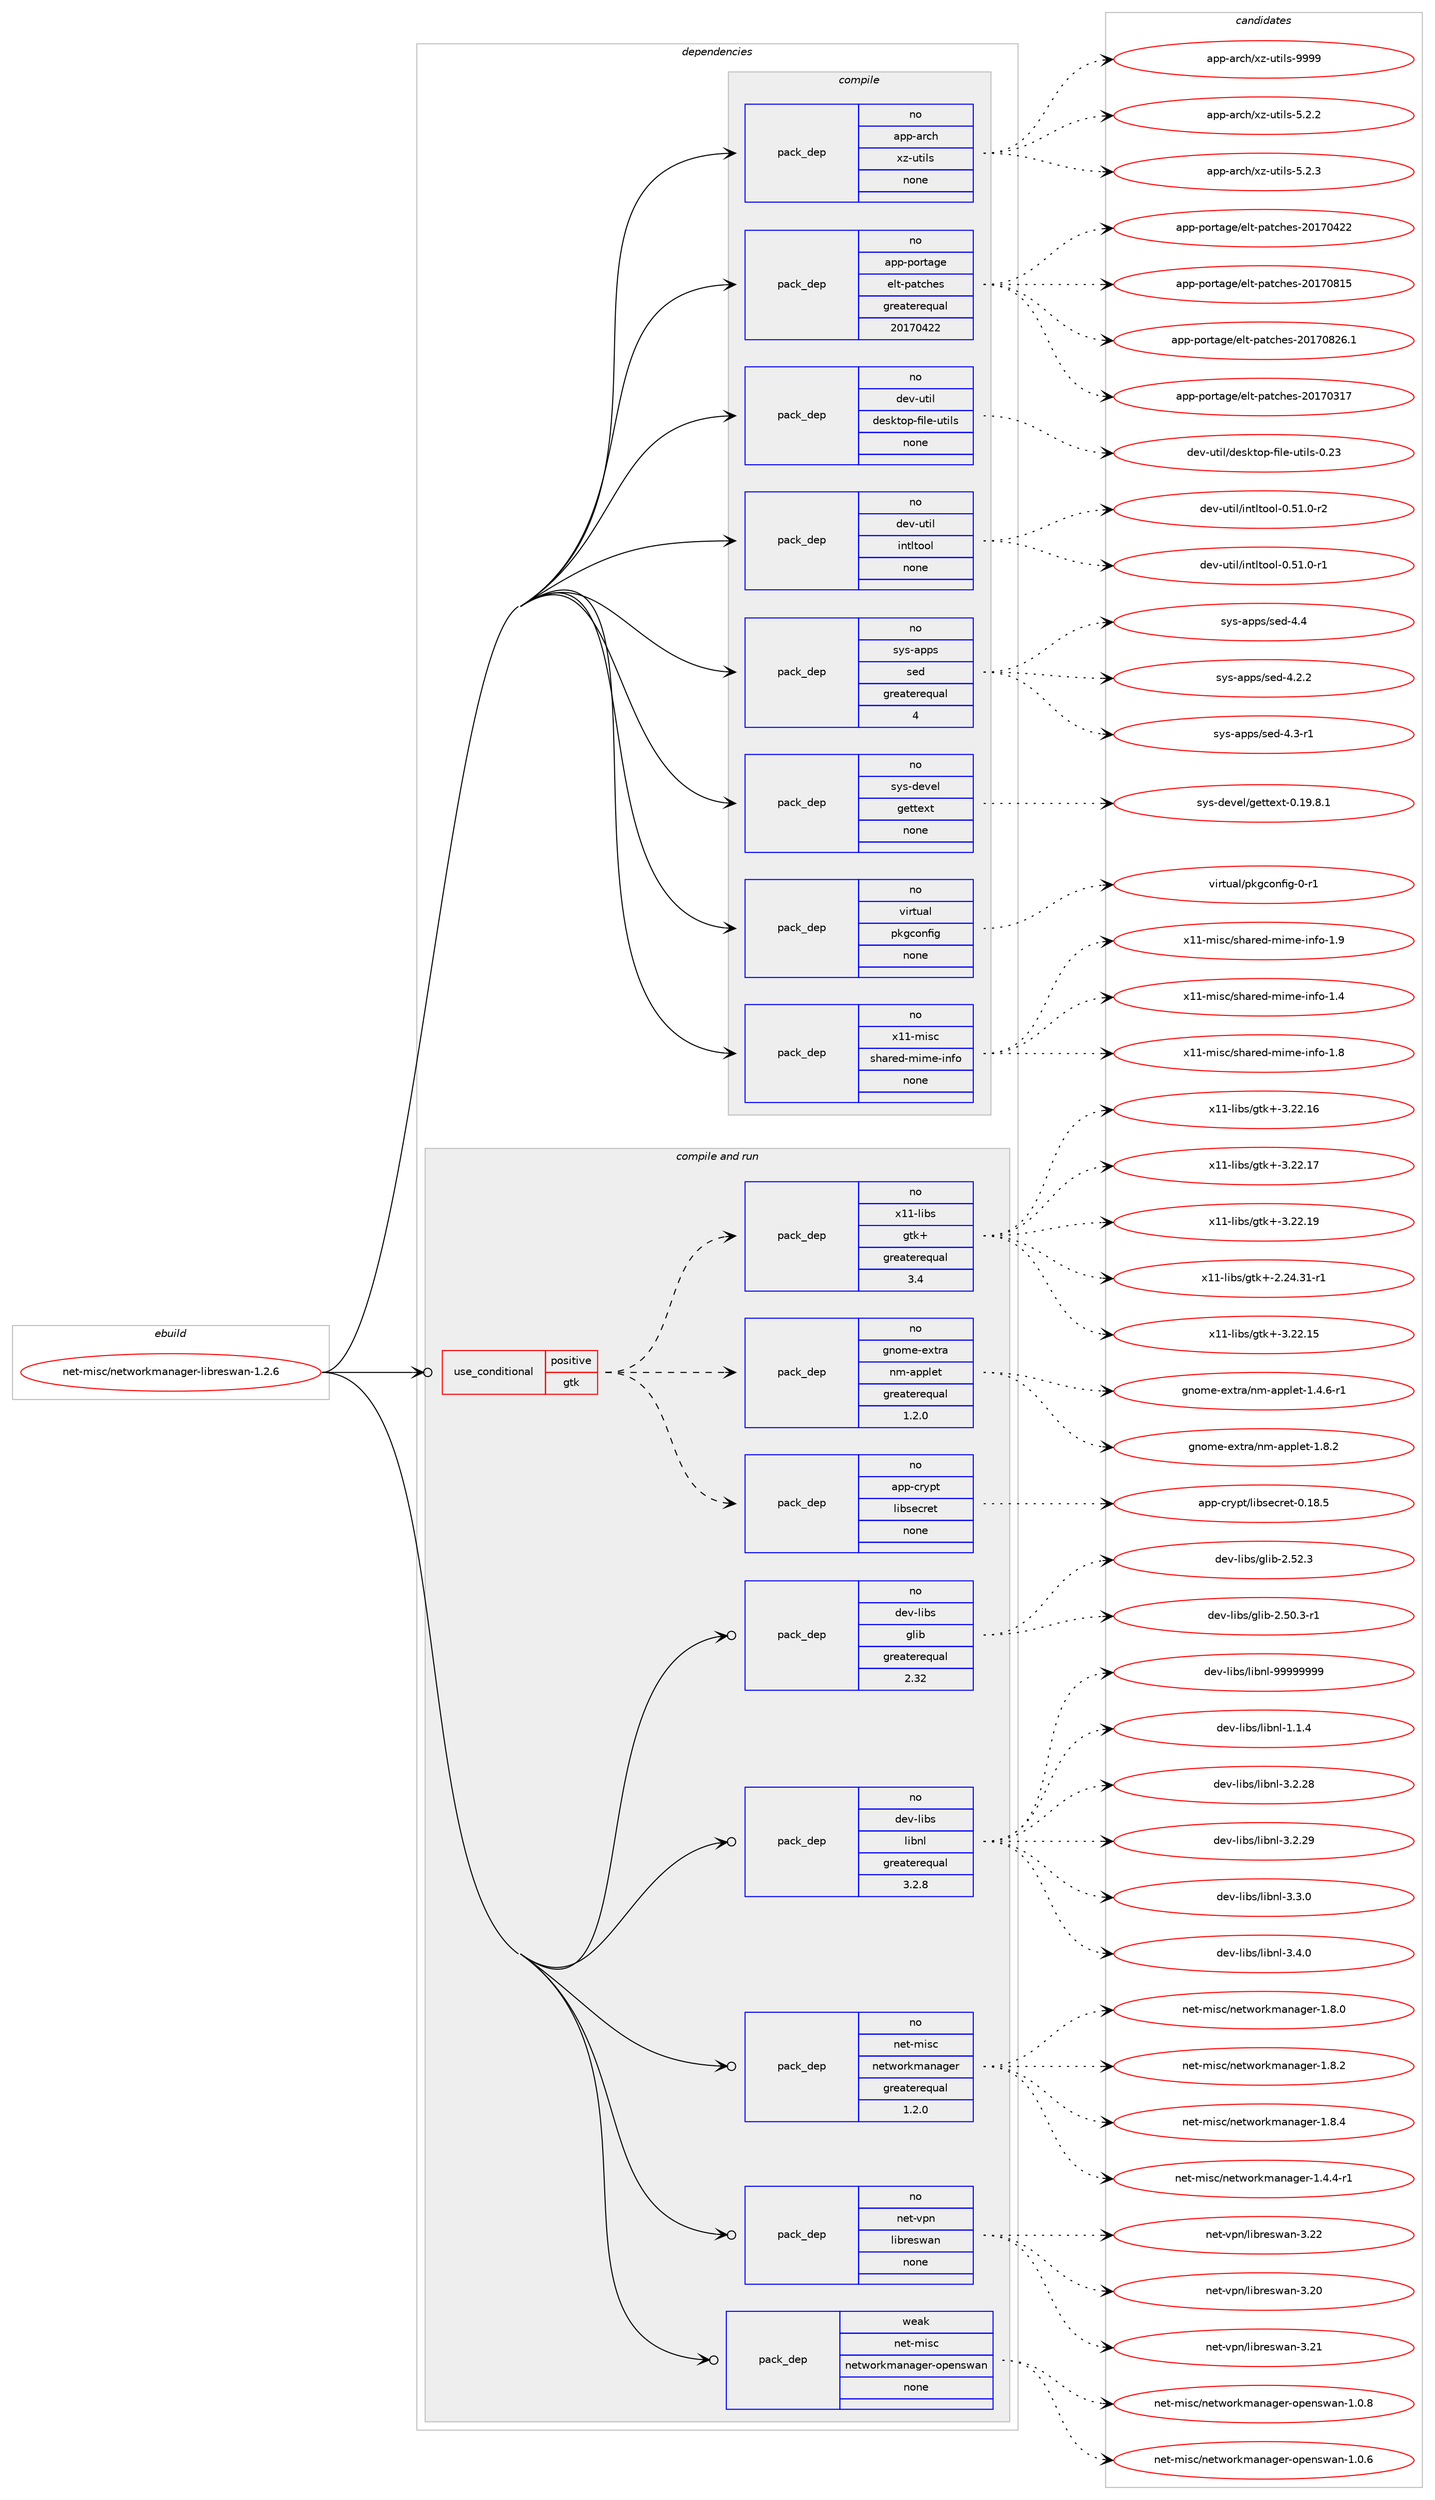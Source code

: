 digraph prolog {

# *************
# Graph options
# *************

newrank=true;
concentrate=true;
compound=true;
graph [rankdir=LR,fontname=Helvetica,fontsize=10,ranksep=1.5];#, ranksep=2.5, nodesep=0.2];
edge  [arrowhead=vee];
node  [fontname=Helvetica,fontsize=10];

# **********
# The ebuild
# **********

subgraph cluster_leftcol {
color=gray;
rank=same;
label=<<i>ebuild</i>>;
id [label="net-misc/networkmanager-libreswan-1.2.6", color=red, width=4, href="../net-misc/networkmanager-libreswan-1.2.6.svg"];
}

# ****************
# The dependencies
# ****************

subgraph cluster_midcol {
color=gray;
label=<<i>dependencies</i>>;
subgraph cluster_compile {
fillcolor="#eeeeee";
style=filled;
label=<<i>compile</i>>;
subgraph pack314861 {
dependency428169 [label=<<TABLE BORDER="0" CELLBORDER="1" CELLSPACING="0" CELLPADDING="4" WIDTH="220"><TR><TD ROWSPAN="6" CELLPADDING="30">pack_dep</TD></TR><TR><TD WIDTH="110">no</TD></TR><TR><TD>app-arch</TD></TR><TR><TD>xz-utils</TD></TR><TR><TD>none</TD></TR><TR><TD></TD></TR></TABLE>>, shape=none, color=blue];
}
id:e -> dependency428169:w [weight=20,style="solid",arrowhead="vee"];
subgraph pack314862 {
dependency428170 [label=<<TABLE BORDER="0" CELLBORDER="1" CELLSPACING="0" CELLPADDING="4" WIDTH="220"><TR><TD ROWSPAN="6" CELLPADDING="30">pack_dep</TD></TR><TR><TD WIDTH="110">no</TD></TR><TR><TD>app-portage</TD></TR><TR><TD>elt-patches</TD></TR><TR><TD>greaterequal</TD></TR><TR><TD>20170422</TD></TR></TABLE>>, shape=none, color=blue];
}
id:e -> dependency428170:w [weight=20,style="solid",arrowhead="vee"];
subgraph pack314863 {
dependency428171 [label=<<TABLE BORDER="0" CELLBORDER="1" CELLSPACING="0" CELLPADDING="4" WIDTH="220"><TR><TD ROWSPAN="6" CELLPADDING="30">pack_dep</TD></TR><TR><TD WIDTH="110">no</TD></TR><TR><TD>dev-util</TD></TR><TR><TD>desktop-file-utils</TD></TR><TR><TD>none</TD></TR><TR><TD></TD></TR></TABLE>>, shape=none, color=blue];
}
id:e -> dependency428171:w [weight=20,style="solid",arrowhead="vee"];
subgraph pack314864 {
dependency428172 [label=<<TABLE BORDER="0" CELLBORDER="1" CELLSPACING="0" CELLPADDING="4" WIDTH="220"><TR><TD ROWSPAN="6" CELLPADDING="30">pack_dep</TD></TR><TR><TD WIDTH="110">no</TD></TR><TR><TD>dev-util</TD></TR><TR><TD>intltool</TD></TR><TR><TD>none</TD></TR><TR><TD></TD></TR></TABLE>>, shape=none, color=blue];
}
id:e -> dependency428172:w [weight=20,style="solid",arrowhead="vee"];
subgraph pack314865 {
dependency428173 [label=<<TABLE BORDER="0" CELLBORDER="1" CELLSPACING="0" CELLPADDING="4" WIDTH="220"><TR><TD ROWSPAN="6" CELLPADDING="30">pack_dep</TD></TR><TR><TD WIDTH="110">no</TD></TR><TR><TD>sys-apps</TD></TR><TR><TD>sed</TD></TR><TR><TD>greaterequal</TD></TR><TR><TD>4</TD></TR></TABLE>>, shape=none, color=blue];
}
id:e -> dependency428173:w [weight=20,style="solid",arrowhead="vee"];
subgraph pack314866 {
dependency428174 [label=<<TABLE BORDER="0" CELLBORDER="1" CELLSPACING="0" CELLPADDING="4" WIDTH="220"><TR><TD ROWSPAN="6" CELLPADDING="30">pack_dep</TD></TR><TR><TD WIDTH="110">no</TD></TR><TR><TD>sys-devel</TD></TR><TR><TD>gettext</TD></TR><TR><TD>none</TD></TR><TR><TD></TD></TR></TABLE>>, shape=none, color=blue];
}
id:e -> dependency428174:w [weight=20,style="solid",arrowhead="vee"];
subgraph pack314867 {
dependency428175 [label=<<TABLE BORDER="0" CELLBORDER="1" CELLSPACING="0" CELLPADDING="4" WIDTH="220"><TR><TD ROWSPAN="6" CELLPADDING="30">pack_dep</TD></TR><TR><TD WIDTH="110">no</TD></TR><TR><TD>virtual</TD></TR><TR><TD>pkgconfig</TD></TR><TR><TD>none</TD></TR><TR><TD></TD></TR></TABLE>>, shape=none, color=blue];
}
id:e -> dependency428175:w [weight=20,style="solid",arrowhead="vee"];
subgraph pack314868 {
dependency428176 [label=<<TABLE BORDER="0" CELLBORDER="1" CELLSPACING="0" CELLPADDING="4" WIDTH="220"><TR><TD ROWSPAN="6" CELLPADDING="30">pack_dep</TD></TR><TR><TD WIDTH="110">no</TD></TR><TR><TD>x11-misc</TD></TR><TR><TD>shared-mime-info</TD></TR><TR><TD>none</TD></TR><TR><TD></TD></TR></TABLE>>, shape=none, color=blue];
}
id:e -> dependency428176:w [weight=20,style="solid",arrowhead="vee"];
}
subgraph cluster_compileandrun {
fillcolor="#eeeeee";
style=filled;
label=<<i>compile and run</i>>;
subgraph cond106016 {
dependency428177 [label=<<TABLE BORDER="0" CELLBORDER="1" CELLSPACING="0" CELLPADDING="4"><TR><TD ROWSPAN="3" CELLPADDING="10">use_conditional</TD></TR><TR><TD>positive</TD></TR><TR><TD>gtk</TD></TR></TABLE>>, shape=none, color=red];
subgraph pack314869 {
dependency428178 [label=<<TABLE BORDER="0" CELLBORDER="1" CELLSPACING="0" CELLPADDING="4" WIDTH="220"><TR><TD ROWSPAN="6" CELLPADDING="30">pack_dep</TD></TR><TR><TD WIDTH="110">no</TD></TR><TR><TD>app-crypt</TD></TR><TR><TD>libsecret</TD></TR><TR><TD>none</TD></TR><TR><TD></TD></TR></TABLE>>, shape=none, color=blue];
}
dependency428177:e -> dependency428178:w [weight=20,style="dashed",arrowhead="vee"];
subgraph pack314870 {
dependency428179 [label=<<TABLE BORDER="0" CELLBORDER="1" CELLSPACING="0" CELLPADDING="4" WIDTH="220"><TR><TD ROWSPAN="6" CELLPADDING="30">pack_dep</TD></TR><TR><TD WIDTH="110">no</TD></TR><TR><TD>gnome-extra</TD></TR><TR><TD>nm-applet</TD></TR><TR><TD>greaterequal</TD></TR><TR><TD>1.2.0</TD></TR></TABLE>>, shape=none, color=blue];
}
dependency428177:e -> dependency428179:w [weight=20,style="dashed",arrowhead="vee"];
subgraph pack314871 {
dependency428180 [label=<<TABLE BORDER="0" CELLBORDER="1" CELLSPACING="0" CELLPADDING="4" WIDTH="220"><TR><TD ROWSPAN="6" CELLPADDING="30">pack_dep</TD></TR><TR><TD WIDTH="110">no</TD></TR><TR><TD>x11-libs</TD></TR><TR><TD>gtk+</TD></TR><TR><TD>greaterequal</TD></TR><TR><TD>3.4</TD></TR></TABLE>>, shape=none, color=blue];
}
dependency428177:e -> dependency428180:w [weight=20,style="dashed",arrowhead="vee"];
}
id:e -> dependency428177:w [weight=20,style="solid",arrowhead="odotvee"];
subgraph pack314872 {
dependency428181 [label=<<TABLE BORDER="0" CELLBORDER="1" CELLSPACING="0" CELLPADDING="4" WIDTH="220"><TR><TD ROWSPAN="6" CELLPADDING="30">pack_dep</TD></TR><TR><TD WIDTH="110">no</TD></TR><TR><TD>dev-libs</TD></TR><TR><TD>glib</TD></TR><TR><TD>greaterequal</TD></TR><TR><TD>2.32</TD></TR></TABLE>>, shape=none, color=blue];
}
id:e -> dependency428181:w [weight=20,style="solid",arrowhead="odotvee"];
subgraph pack314873 {
dependency428182 [label=<<TABLE BORDER="0" CELLBORDER="1" CELLSPACING="0" CELLPADDING="4" WIDTH="220"><TR><TD ROWSPAN="6" CELLPADDING="30">pack_dep</TD></TR><TR><TD WIDTH="110">no</TD></TR><TR><TD>dev-libs</TD></TR><TR><TD>libnl</TD></TR><TR><TD>greaterequal</TD></TR><TR><TD>3.2.8</TD></TR></TABLE>>, shape=none, color=blue];
}
id:e -> dependency428182:w [weight=20,style="solid",arrowhead="odotvee"];
subgraph pack314874 {
dependency428183 [label=<<TABLE BORDER="0" CELLBORDER="1" CELLSPACING="0" CELLPADDING="4" WIDTH="220"><TR><TD ROWSPAN="6" CELLPADDING="30">pack_dep</TD></TR><TR><TD WIDTH="110">no</TD></TR><TR><TD>net-misc</TD></TR><TR><TD>networkmanager</TD></TR><TR><TD>greaterequal</TD></TR><TR><TD>1.2.0</TD></TR></TABLE>>, shape=none, color=blue];
}
id:e -> dependency428183:w [weight=20,style="solid",arrowhead="odotvee"];
subgraph pack314875 {
dependency428184 [label=<<TABLE BORDER="0" CELLBORDER="1" CELLSPACING="0" CELLPADDING="4" WIDTH="220"><TR><TD ROWSPAN="6" CELLPADDING="30">pack_dep</TD></TR><TR><TD WIDTH="110">no</TD></TR><TR><TD>net-vpn</TD></TR><TR><TD>libreswan</TD></TR><TR><TD>none</TD></TR><TR><TD></TD></TR></TABLE>>, shape=none, color=blue];
}
id:e -> dependency428184:w [weight=20,style="solid",arrowhead="odotvee"];
subgraph pack314876 {
dependency428185 [label=<<TABLE BORDER="0" CELLBORDER="1" CELLSPACING="0" CELLPADDING="4" WIDTH="220"><TR><TD ROWSPAN="6" CELLPADDING="30">pack_dep</TD></TR><TR><TD WIDTH="110">weak</TD></TR><TR><TD>net-misc</TD></TR><TR><TD>networkmanager-openswan</TD></TR><TR><TD>none</TD></TR><TR><TD></TD></TR></TABLE>>, shape=none, color=blue];
}
id:e -> dependency428185:w [weight=20,style="solid",arrowhead="odotvee"];
}
subgraph cluster_run {
fillcolor="#eeeeee";
style=filled;
label=<<i>run</i>>;
}
}

# **************
# The candidates
# **************

subgraph cluster_choices {
rank=same;
color=gray;
label=<<i>candidates</i>>;

subgraph choice314861 {
color=black;
nodesep=1;
choice971121124597114991044712012245117116105108115455346504650 [label="app-arch/xz-utils-5.2.2", color=red, width=4,href="../app-arch/xz-utils-5.2.2.svg"];
choice971121124597114991044712012245117116105108115455346504651 [label="app-arch/xz-utils-5.2.3", color=red, width=4,href="../app-arch/xz-utils-5.2.3.svg"];
choice9711211245971149910447120122451171161051081154557575757 [label="app-arch/xz-utils-9999", color=red, width=4,href="../app-arch/xz-utils-9999.svg"];
dependency428169:e -> choice971121124597114991044712012245117116105108115455346504650:w [style=dotted,weight="100"];
dependency428169:e -> choice971121124597114991044712012245117116105108115455346504651:w [style=dotted,weight="100"];
dependency428169:e -> choice9711211245971149910447120122451171161051081154557575757:w [style=dotted,weight="100"];
}
subgraph choice314862 {
color=black;
nodesep=1;
choice97112112451121111141169710310147101108116451129711699104101115455048495548514955 [label="app-portage/elt-patches-20170317", color=red, width=4,href="../app-portage/elt-patches-20170317.svg"];
choice97112112451121111141169710310147101108116451129711699104101115455048495548525050 [label="app-portage/elt-patches-20170422", color=red, width=4,href="../app-portage/elt-patches-20170422.svg"];
choice97112112451121111141169710310147101108116451129711699104101115455048495548564953 [label="app-portage/elt-patches-20170815", color=red, width=4,href="../app-portage/elt-patches-20170815.svg"];
choice971121124511211111411697103101471011081164511297116991041011154550484955485650544649 [label="app-portage/elt-patches-20170826.1", color=red, width=4,href="../app-portage/elt-patches-20170826.1.svg"];
dependency428170:e -> choice97112112451121111141169710310147101108116451129711699104101115455048495548514955:w [style=dotted,weight="100"];
dependency428170:e -> choice97112112451121111141169710310147101108116451129711699104101115455048495548525050:w [style=dotted,weight="100"];
dependency428170:e -> choice97112112451121111141169710310147101108116451129711699104101115455048495548564953:w [style=dotted,weight="100"];
dependency428170:e -> choice971121124511211111411697103101471011081164511297116991041011154550484955485650544649:w [style=dotted,weight="100"];
}
subgraph choice314863 {
color=black;
nodesep=1;
choice100101118451171161051084710010111510711611111245102105108101451171161051081154548465051 [label="dev-util/desktop-file-utils-0.23", color=red, width=4,href="../dev-util/desktop-file-utils-0.23.svg"];
dependency428171:e -> choice100101118451171161051084710010111510711611111245102105108101451171161051081154548465051:w [style=dotted,weight="100"];
}
subgraph choice314864 {
color=black;
nodesep=1;
choice1001011184511711610510847105110116108116111111108454846534946484511449 [label="dev-util/intltool-0.51.0-r1", color=red, width=4,href="../dev-util/intltool-0.51.0-r1.svg"];
choice1001011184511711610510847105110116108116111111108454846534946484511450 [label="dev-util/intltool-0.51.0-r2", color=red, width=4,href="../dev-util/intltool-0.51.0-r2.svg"];
dependency428172:e -> choice1001011184511711610510847105110116108116111111108454846534946484511449:w [style=dotted,weight="100"];
dependency428172:e -> choice1001011184511711610510847105110116108116111111108454846534946484511450:w [style=dotted,weight="100"];
}
subgraph choice314865 {
color=black;
nodesep=1;
choice115121115459711211211547115101100455246504650 [label="sys-apps/sed-4.2.2", color=red, width=4,href="../sys-apps/sed-4.2.2.svg"];
choice115121115459711211211547115101100455246514511449 [label="sys-apps/sed-4.3-r1", color=red, width=4,href="../sys-apps/sed-4.3-r1.svg"];
choice11512111545971121121154711510110045524652 [label="sys-apps/sed-4.4", color=red, width=4,href="../sys-apps/sed-4.4.svg"];
dependency428173:e -> choice115121115459711211211547115101100455246504650:w [style=dotted,weight="100"];
dependency428173:e -> choice115121115459711211211547115101100455246514511449:w [style=dotted,weight="100"];
dependency428173:e -> choice11512111545971121121154711510110045524652:w [style=dotted,weight="100"];
}
subgraph choice314866 {
color=black;
nodesep=1;
choice1151211154510010111810110847103101116116101120116454846495746564649 [label="sys-devel/gettext-0.19.8.1", color=red, width=4,href="../sys-devel/gettext-0.19.8.1.svg"];
dependency428174:e -> choice1151211154510010111810110847103101116116101120116454846495746564649:w [style=dotted,weight="100"];
}
subgraph choice314867 {
color=black;
nodesep=1;
choice11810511411611797108471121071039911111010210510345484511449 [label="virtual/pkgconfig-0-r1", color=red, width=4,href="../virtual/pkgconfig-0-r1.svg"];
dependency428175:e -> choice11810511411611797108471121071039911111010210510345484511449:w [style=dotted,weight="100"];
}
subgraph choice314868 {
color=black;
nodesep=1;
choice120494945109105115994711510497114101100451091051091014510511010211145494652 [label="x11-misc/shared-mime-info-1.4", color=red, width=4,href="../x11-misc/shared-mime-info-1.4.svg"];
choice120494945109105115994711510497114101100451091051091014510511010211145494656 [label="x11-misc/shared-mime-info-1.8", color=red, width=4,href="../x11-misc/shared-mime-info-1.8.svg"];
choice120494945109105115994711510497114101100451091051091014510511010211145494657 [label="x11-misc/shared-mime-info-1.9", color=red, width=4,href="../x11-misc/shared-mime-info-1.9.svg"];
dependency428176:e -> choice120494945109105115994711510497114101100451091051091014510511010211145494652:w [style=dotted,weight="100"];
dependency428176:e -> choice120494945109105115994711510497114101100451091051091014510511010211145494656:w [style=dotted,weight="100"];
dependency428176:e -> choice120494945109105115994711510497114101100451091051091014510511010211145494657:w [style=dotted,weight="100"];
}
subgraph choice314869 {
color=black;
nodesep=1;
choice97112112459911412111211647108105981151019911410111645484649564653 [label="app-crypt/libsecret-0.18.5", color=red, width=4,href="../app-crypt/libsecret-0.18.5.svg"];
dependency428178:e -> choice97112112459911412111211647108105981151019911410111645484649564653:w [style=dotted,weight="100"];
}
subgraph choice314870 {
color=black;
nodesep=1;
choice10311011110910145101120116114974711010945971121121081011164549465246544511449 [label="gnome-extra/nm-applet-1.4.6-r1", color=red, width=4,href="../gnome-extra/nm-applet-1.4.6-r1.svg"];
choice1031101111091014510112011611497471101094597112112108101116454946564650 [label="gnome-extra/nm-applet-1.8.2", color=red, width=4,href="../gnome-extra/nm-applet-1.8.2.svg"];
dependency428179:e -> choice10311011110910145101120116114974711010945971121121081011164549465246544511449:w [style=dotted,weight="100"];
dependency428179:e -> choice1031101111091014510112011611497471101094597112112108101116454946564650:w [style=dotted,weight="100"];
}
subgraph choice314871 {
color=black;
nodesep=1;
choice12049494510810598115471031161074345504650524651494511449 [label="x11-libs/gtk+-2.24.31-r1", color=red, width=4,href="../x11-libs/gtk+-2.24.31-r1.svg"];
choice1204949451081059811547103116107434551465050464953 [label="x11-libs/gtk+-3.22.15", color=red, width=4,href="../x11-libs/gtk+-3.22.15.svg"];
choice1204949451081059811547103116107434551465050464954 [label="x11-libs/gtk+-3.22.16", color=red, width=4,href="../x11-libs/gtk+-3.22.16.svg"];
choice1204949451081059811547103116107434551465050464955 [label="x11-libs/gtk+-3.22.17", color=red, width=4,href="../x11-libs/gtk+-3.22.17.svg"];
choice1204949451081059811547103116107434551465050464957 [label="x11-libs/gtk+-3.22.19", color=red, width=4,href="../x11-libs/gtk+-3.22.19.svg"];
dependency428180:e -> choice12049494510810598115471031161074345504650524651494511449:w [style=dotted,weight="100"];
dependency428180:e -> choice1204949451081059811547103116107434551465050464953:w [style=dotted,weight="100"];
dependency428180:e -> choice1204949451081059811547103116107434551465050464954:w [style=dotted,weight="100"];
dependency428180:e -> choice1204949451081059811547103116107434551465050464955:w [style=dotted,weight="100"];
dependency428180:e -> choice1204949451081059811547103116107434551465050464957:w [style=dotted,weight="100"];
}
subgraph choice314872 {
color=black;
nodesep=1;
choice10010111845108105981154710310810598455046534846514511449 [label="dev-libs/glib-2.50.3-r1", color=red, width=4,href="../dev-libs/glib-2.50.3-r1.svg"];
choice1001011184510810598115471031081059845504653504651 [label="dev-libs/glib-2.52.3", color=red, width=4,href="../dev-libs/glib-2.52.3.svg"];
dependency428181:e -> choice10010111845108105981154710310810598455046534846514511449:w [style=dotted,weight="100"];
dependency428181:e -> choice1001011184510810598115471031081059845504653504651:w [style=dotted,weight="100"];
}
subgraph choice314873 {
color=black;
nodesep=1;
choice10010111845108105981154710810598110108454946494652 [label="dev-libs/libnl-1.1.4", color=red, width=4,href="../dev-libs/libnl-1.1.4.svg"];
choice1001011184510810598115471081059811010845514650465056 [label="dev-libs/libnl-3.2.28", color=red, width=4,href="../dev-libs/libnl-3.2.28.svg"];
choice1001011184510810598115471081059811010845514650465057 [label="dev-libs/libnl-3.2.29", color=red, width=4,href="../dev-libs/libnl-3.2.29.svg"];
choice10010111845108105981154710810598110108455146514648 [label="dev-libs/libnl-3.3.0", color=red, width=4,href="../dev-libs/libnl-3.3.0.svg"];
choice10010111845108105981154710810598110108455146524648 [label="dev-libs/libnl-3.4.0", color=red, width=4,href="../dev-libs/libnl-3.4.0.svg"];
choice10010111845108105981154710810598110108455757575757575757 [label="dev-libs/libnl-99999999", color=red, width=4,href="../dev-libs/libnl-99999999.svg"];
dependency428182:e -> choice10010111845108105981154710810598110108454946494652:w [style=dotted,weight="100"];
dependency428182:e -> choice1001011184510810598115471081059811010845514650465056:w [style=dotted,weight="100"];
dependency428182:e -> choice1001011184510810598115471081059811010845514650465057:w [style=dotted,weight="100"];
dependency428182:e -> choice10010111845108105981154710810598110108455146514648:w [style=dotted,weight="100"];
dependency428182:e -> choice10010111845108105981154710810598110108455146524648:w [style=dotted,weight="100"];
dependency428182:e -> choice10010111845108105981154710810598110108455757575757575757:w [style=dotted,weight="100"];
}
subgraph choice314874 {
color=black;
nodesep=1;
choice11010111645109105115994711010111611911111410710997110971031011144549465246524511449 [label="net-misc/networkmanager-1.4.4-r1", color=red, width=4,href="../net-misc/networkmanager-1.4.4-r1.svg"];
choice1101011164510910511599471101011161191111141071099711097103101114454946564648 [label="net-misc/networkmanager-1.8.0", color=red, width=4,href="../net-misc/networkmanager-1.8.0.svg"];
choice1101011164510910511599471101011161191111141071099711097103101114454946564650 [label="net-misc/networkmanager-1.8.2", color=red, width=4,href="../net-misc/networkmanager-1.8.2.svg"];
choice1101011164510910511599471101011161191111141071099711097103101114454946564652 [label="net-misc/networkmanager-1.8.4", color=red, width=4,href="../net-misc/networkmanager-1.8.4.svg"];
dependency428183:e -> choice11010111645109105115994711010111611911111410710997110971031011144549465246524511449:w [style=dotted,weight="100"];
dependency428183:e -> choice1101011164510910511599471101011161191111141071099711097103101114454946564648:w [style=dotted,weight="100"];
dependency428183:e -> choice1101011164510910511599471101011161191111141071099711097103101114454946564650:w [style=dotted,weight="100"];
dependency428183:e -> choice1101011164510910511599471101011161191111141071099711097103101114454946564652:w [style=dotted,weight="100"];
}
subgraph choice314875 {
color=black;
nodesep=1;
choice110101116451181121104710810598114101115119971104551465048 [label="net-vpn/libreswan-3.20", color=red, width=4,href="../net-vpn/libreswan-3.20.svg"];
choice110101116451181121104710810598114101115119971104551465049 [label="net-vpn/libreswan-3.21", color=red, width=4,href="../net-vpn/libreswan-3.21.svg"];
choice110101116451181121104710810598114101115119971104551465050 [label="net-vpn/libreswan-3.22", color=red, width=4,href="../net-vpn/libreswan-3.22.svg"];
dependency428184:e -> choice110101116451181121104710810598114101115119971104551465048:w [style=dotted,weight="100"];
dependency428184:e -> choice110101116451181121104710810598114101115119971104551465049:w [style=dotted,weight="100"];
dependency428184:e -> choice110101116451181121104710810598114101115119971104551465050:w [style=dotted,weight="100"];
}
subgraph choice314876 {
color=black;
nodesep=1;
choice11010111645109105115994711010111611911111410710997110971031011144511111210111011511997110454946484654 [label="net-misc/networkmanager-openswan-1.0.6", color=red, width=4,href="../net-misc/networkmanager-openswan-1.0.6.svg"];
choice11010111645109105115994711010111611911111410710997110971031011144511111210111011511997110454946484656 [label="net-misc/networkmanager-openswan-1.0.8", color=red, width=4,href="../net-misc/networkmanager-openswan-1.0.8.svg"];
dependency428185:e -> choice11010111645109105115994711010111611911111410710997110971031011144511111210111011511997110454946484654:w [style=dotted,weight="100"];
dependency428185:e -> choice11010111645109105115994711010111611911111410710997110971031011144511111210111011511997110454946484656:w [style=dotted,weight="100"];
}
}

}
